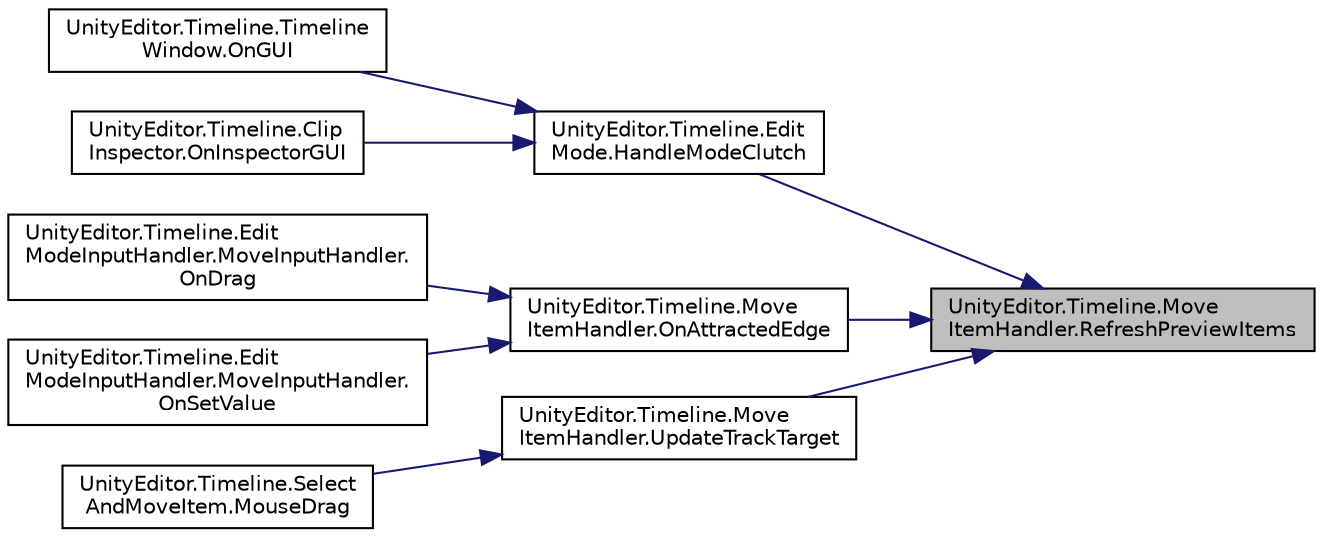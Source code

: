 digraph "UnityEditor.Timeline.MoveItemHandler.RefreshPreviewItems"
{
 // LATEX_PDF_SIZE
  edge [fontname="Helvetica",fontsize="10",labelfontname="Helvetica",labelfontsize="10"];
  node [fontname="Helvetica",fontsize="10",shape=record];
  rankdir="RL";
  Node1 [label="UnityEditor.Timeline.Move\lItemHandler.RefreshPreviewItems",height=0.2,width=0.4,color="black", fillcolor="grey75", style="filled", fontcolor="black",tooltip=" "];
  Node1 -> Node2 [dir="back",color="midnightblue",fontsize="10",style="solid",fontname="Helvetica"];
  Node2 [label="UnityEditor.Timeline.Edit\lMode.HandleModeClutch",height=0.2,width=0.4,color="black", fillcolor="white", style="filled",URL="$class_unity_editor_1_1_timeline_1_1_edit_mode.html#a407e1f0dd46e7c9e34844f0a9025a7df",tooltip=" "];
  Node2 -> Node3 [dir="back",color="midnightblue",fontsize="10",style="solid",fontname="Helvetica"];
  Node3 [label="UnityEditor.Timeline.Timeline\lWindow.OnGUI",height=0.2,width=0.4,color="black", fillcolor="white", style="filled",URL="$class_unity_editor_1_1_timeline_1_1_timeline_window.html#a7327db99348d465b7c37571f863e05e6",tooltip=" "];
  Node2 -> Node4 [dir="back",color="midnightblue",fontsize="10",style="solid",fontname="Helvetica"];
  Node4 [label="UnityEditor.Timeline.Clip\lInspector.OnInspectorGUI",height=0.2,width=0.4,color="black", fillcolor="white", style="filled",URL="$class_unity_editor_1_1_timeline_1_1_clip_inspector.html#a8feba723c3a1729a81420c7675b90506",tooltip=" "];
  Node1 -> Node5 [dir="back",color="midnightblue",fontsize="10",style="solid",fontname="Helvetica"];
  Node5 [label="UnityEditor.Timeline.Move\lItemHandler.OnAttractedEdge",height=0.2,width=0.4,color="black", fillcolor="white", style="filled",URL="$class_unity_editor_1_1_timeline_1_1_move_item_handler.html#a544e7f85d72a7ad51bf348973c40ff12",tooltip=" "];
  Node5 -> Node6 [dir="back",color="midnightblue",fontsize="10",style="solid",fontname="Helvetica"];
  Node6 [label="UnityEditor.Timeline.Edit\lModeInputHandler.MoveInputHandler.\lOnDrag",height=0.2,width=0.4,color="black", fillcolor="white", style="filled",URL="$class_unity_editor_1_1_timeline_1_1_edit_mode_input_handler_1_1_move_input_handler.html#a9d7c48b031ebacd070b5bb5e4b8200c3",tooltip=" "];
  Node5 -> Node7 [dir="back",color="midnightblue",fontsize="10",style="solid",fontname="Helvetica"];
  Node7 [label="UnityEditor.Timeline.Edit\lModeInputHandler.MoveInputHandler.\lOnSetValue",height=0.2,width=0.4,color="black", fillcolor="white", style="filled",URL="$class_unity_editor_1_1_timeline_1_1_edit_mode_input_handler_1_1_move_input_handler.html#a2961feea5bfd6fbe261b6219eb2a5939",tooltip=" "];
  Node1 -> Node8 [dir="back",color="midnightblue",fontsize="10",style="solid",fontname="Helvetica"];
  Node8 [label="UnityEditor.Timeline.Move\lItemHandler.UpdateTrackTarget",height=0.2,width=0.4,color="black", fillcolor="white", style="filled",URL="$class_unity_editor_1_1_timeline_1_1_move_item_handler.html#ab1639c22edd815e767d83be8a89c07cc",tooltip=" "];
  Node8 -> Node9 [dir="back",color="midnightblue",fontsize="10",style="solid",fontname="Helvetica"];
  Node9 [label="UnityEditor.Timeline.Select\lAndMoveItem.MouseDrag",height=0.2,width=0.4,color="black", fillcolor="white", style="filled",URL="$class_unity_editor_1_1_timeline_1_1_select_and_move_item.html#a584bdd0d566071b66460cdbf2c518833",tooltip=" "];
}
